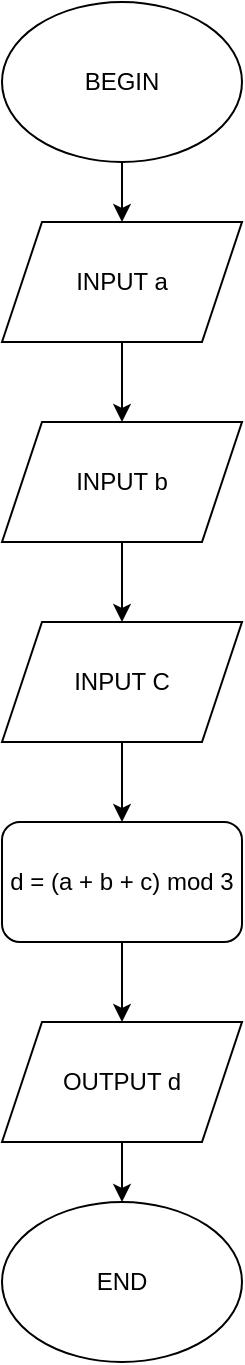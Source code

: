 <mxfile version="21.7.2" type="google">
  <diagram name="Trang-1" id="CSoRAdejH0BygsnLloxF">
    <mxGraphModel grid="1" page="1" gridSize="10" guides="1" tooltips="1" connect="1" arrows="1" fold="1" pageScale="1" pageWidth="827" pageHeight="1169" math="0" shadow="0">
      <root>
        <mxCell id="0" />
        <mxCell id="1" parent="0" />
        <mxCell id="cqLpfstF3a4nU8Anxb48-9" style="edgeStyle=orthogonalEdgeStyle;rounded=0;orthogonalLoop=1;jettySize=auto;html=1;entryX=0.5;entryY=0;entryDx=0;entryDy=0;" edge="1" parent="1" source="cqLpfstF3a4nU8Anxb48-1" target="cqLpfstF3a4nU8Anxb48-4">
          <mxGeometry relative="1" as="geometry" />
        </mxCell>
        <mxCell id="cqLpfstF3a4nU8Anxb48-1" value="BEGIN" style="ellipse;whiteSpace=wrap;html=1;" vertex="1" parent="1">
          <mxGeometry x="320" y="40" width="120" height="80" as="geometry" />
        </mxCell>
        <mxCell id="cqLpfstF3a4nU8Anxb48-2" value="END" style="ellipse;whiteSpace=wrap;html=1;" vertex="1" parent="1">
          <mxGeometry x="320" y="640" width="120" height="80" as="geometry" />
        </mxCell>
        <mxCell id="cqLpfstF3a4nU8Anxb48-10" style="edgeStyle=orthogonalEdgeStyle;rounded=0;orthogonalLoop=1;jettySize=auto;html=1;entryX=0.5;entryY=0;entryDx=0;entryDy=0;" edge="1" parent="1" source="cqLpfstF3a4nU8Anxb48-4" target="cqLpfstF3a4nU8Anxb48-5">
          <mxGeometry relative="1" as="geometry" />
        </mxCell>
        <mxCell id="cqLpfstF3a4nU8Anxb48-4" value="INPUT a" style="shape=parallelogram;perimeter=parallelogramPerimeter;whiteSpace=wrap;html=1;fixedSize=1;" vertex="1" parent="1">
          <mxGeometry x="320" y="150" width="120" height="60" as="geometry" />
        </mxCell>
        <mxCell id="cqLpfstF3a4nU8Anxb48-11" style="edgeStyle=orthogonalEdgeStyle;rounded=0;orthogonalLoop=1;jettySize=auto;html=1;entryX=0.5;entryY=0;entryDx=0;entryDy=0;" edge="1" parent="1" source="cqLpfstF3a4nU8Anxb48-5" target="cqLpfstF3a4nU8Anxb48-6">
          <mxGeometry relative="1" as="geometry" />
        </mxCell>
        <mxCell id="cqLpfstF3a4nU8Anxb48-5" value="INPUT b" style="shape=parallelogram;perimeter=parallelogramPerimeter;whiteSpace=wrap;html=1;fixedSize=1;" vertex="1" parent="1">
          <mxGeometry x="320" y="250" width="120" height="60" as="geometry" />
        </mxCell>
        <mxCell id="cqLpfstF3a4nU8Anxb48-12" style="edgeStyle=orthogonalEdgeStyle;rounded=0;orthogonalLoop=1;jettySize=auto;html=1;entryX=0.5;entryY=0;entryDx=0;entryDy=0;" edge="1" parent="1" source="cqLpfstF3a4nU8Anxb48-6" target="cqLpfstF3a4nU8Anxb48-7">
          <mxGeometry relative="1" as="geometry" />
        </mxCell>
        <mxCell id="cqLpfstF3a4nU8Anxb48-6" value="INPUT C" style="shape=parallelogram;perimeter=parallelogramPerimeter;whiteSpace=wrap;html=1;fixedSize=1;" vertex="1" parent="1">
          <mxGeometry x="320" y="350" width="120" height="60" as="geometry" />
        </mxCell>
        <mxCell id="cqLpfstF3a4nU8Anxb48-13" style="edgeStyle=orthogonalEdgeStyle;rounded=0;orthogonalLoop=1;jettySize=auto;html=1;entryX=0.5;entryY=0;entryDx=0;entryDy=0;" edge="1" parent="1" source="cqLpfstF3a4nU8Anxb48-7" target="cqLpfstF3a4nU8Anxb48-8">
          <mxGeometry relative="1" as="geometry" />
        </mxCell>
        <mxCell id="cqLpfstF3a4nU8Anxb48-7" value="d = (a + b + c) mod 3" style="rounded=1;whiteSpace=wrap;html=1;" vertex="1" parent="1">
          <mxGeometry x="320" y="450" width="120" height="60" as="geometry" />
        </mxCell>
        <mxCell id="cqLpfstF3a4nU8Anxb48-14" style="edgeStyle=orthogonalEdgeStyle;rounded=0;orthogonalLoop=1;jettySize=auto;html=1;entryX=0.5;entryY=0;entryDx=0;entryDy=0;" edge="1" parent="1" source="cqLpfstF3a4nU8Anxb48-8" target="cqLpfstF3a4nU8Anxb48-2">
          <mxGeometry relative="1" as="geometry" />
        </mxCell>
        <mxCell id="cqLpfstF3a4nU8Anxb48-8" value="OUTPUT d" style="shape=parallelogram;perimeter=parallelogramPerimeter;whiteSpace=wrap;html=1;fixedSize=1;" vertex="1" parent="1">
          <mxGeometry x="320" y="550" width="120" height="60" as="geometry" />
        </mxCell>
      </root>
    </mxGraphModel>
  </diagram>
</mxfile>
